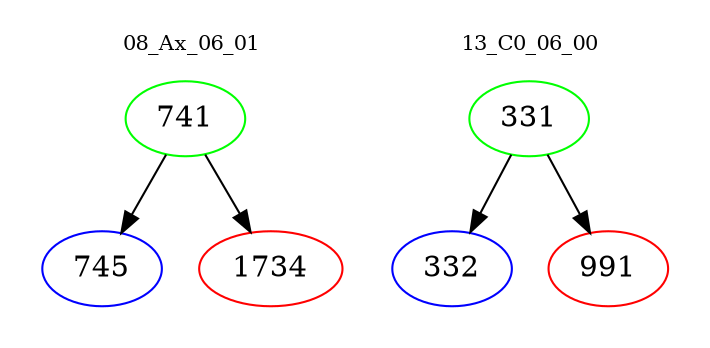 digraph{
subgraph cluster_0 {
color = white
label = "08_Ax_06_01";
fontsize=10;
T0_741 [label="741", color="green"]
T0_741 -> T0_745 [color="black"]
T0_745 [label="745", color="blue"]
T0_741 -> T0_1734 [color="black"]
T0_1734 [label="1734", color="red"]
}
subgraph cluster_1 {
color = white
label = "13_C0_06_00";
fontsize=10;
T1_331 [label="331", color="green"]
T1_331 -> T1_332 [color="black"]
T1_332 [label="332", color="blue"]
T1_331 -> T1_991 [color="black"]
T1_991 [label="991", color="red"]
}
}
